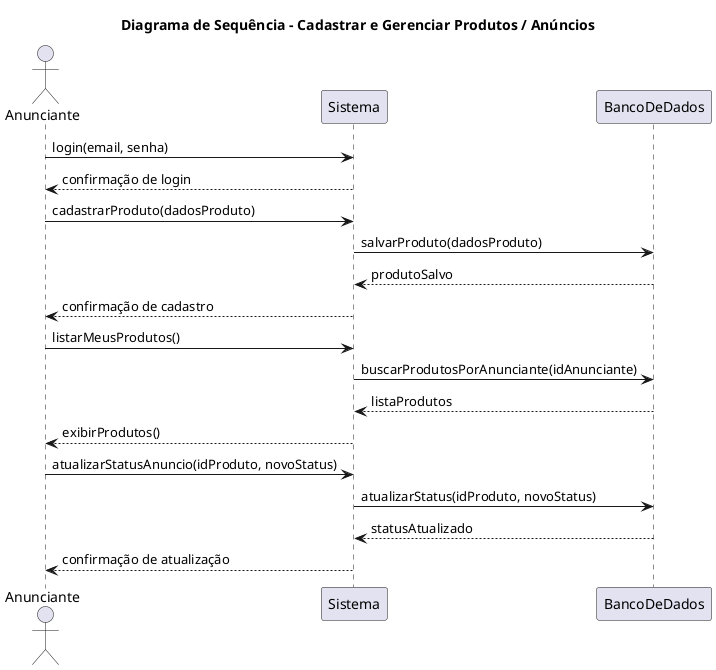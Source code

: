 @startuml
title Diagrama de Sequência – Cadastrar e Gerenciar Produtos / Anúncios

actor Anunciante
participant Sistema
participant BancoDeDados

' ==== Login ====
Anunciante -> Sistema : login(email, senha)
Sistema --> Anunciante : confirmação de login

' ==== Cadastrar Produto ====
Anunciante -> Sistema : cadastrarProduto(dadosProduto)
Sistema -> BancoDeDados : salvarProduto(dadosProduto)
BancoDeDados --> Sistema : produtoSalvo
Sistema --> Anunciante : confirmação de cadastro

' ==== Gerenciar Meus Produtos ====
Anunciante -> Sistema : listarMeusProdutos()
Sistema -> BancoDeDados : buscarProdutosPorAnunciante(idAnunciante)
BancoDeDados --> Sistema : listaProdutos
Sistema --> Anunciante : exibirProdutos()

' ==== Gerenciar Anúncios ====
Anunciante -> Sistema : atualizarStatusAnuncio(idProduto, novoStatus)
Sistema -> BancoDeDados : atualizarStatus(idProduto, novoStatus)
BancoDeDados --> Sistema : statusAtualizado
Sistema --> Anunciante : confirmação de atualização

@enduml
